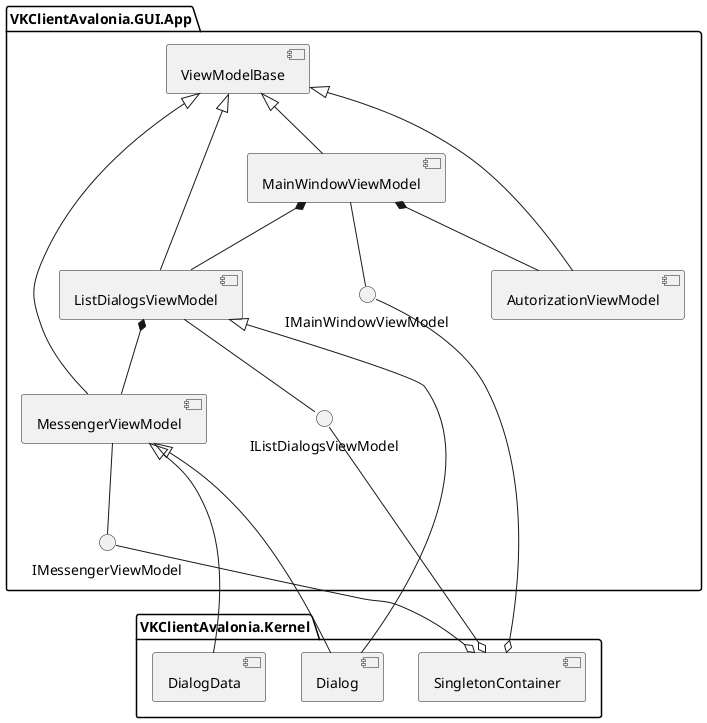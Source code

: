 @startuml

package VKClientAvalonia.GUI.App{

component AutorizationViewModel 

component ListDialogsViewModel

component MainWindowViewModel 

component MessengerViewModel

component ViewModelBase

[ViewModelBase] <|-- [AutorizationViewModel]
[ViewModelBase] <|-- [ListDialogsViewModel]
[ViewModelBase] <|-- [MainWindowViewModel]
[ViewModelBase] <|-- [MessengerViewModel]

IListDialogsViewModel -up- [ListDialogsViewModel]
IMainWindowViewModel -up- [MainWindowViewModel]
IMessengerViewModel -up- [MessengerViewModel]

[MainWindowViewModel] *-- [AutorizationViewModel]
[MainWindowViewModel] *-- [ListDialogsViewModel]
[ListDialogsViewModel] *-- [MessengerViewModel]

}

package VKClientAvalonia.Kernel{

[Dialog] -up-|> [MessengerViewModel]
[Dialog] -up-|> [ListDialogsViewModel]
[DialogData] -up-|> [MessengerViewModel]

IListDialogsViewModel --o [SingletonContainer]
IMainWindowViewModel  --o [SingletonContainer]
IMessengerViewModel  --o [SingletonContainer]




@enduml